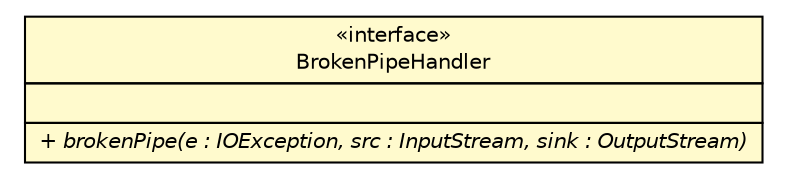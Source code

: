 #!/usr/local/bin/dot
#
# Class diagram 
# Generated by UMLGraph version R5_6 (http://www.umlgraph.org/)
#

digraph G {
	edge [fontname="Helvetica",fontsize=10,labelfontname="Helvetica",labelfontsize=10];
	node [fontname="Helvetica",fontsize=10,shape=plaintext];
	nodesep=0.25;
	ranksep=0.5;
	// sorcer.util.exec.ExecUtils.BrokenPipeHandler
	c229943 [label=<<table title="sorcer.util.exec.ExecUtils.BrokenPipeHandler" border="0" cellborder="1" cellspacing="0" cellpadding="2" port="p" bgcolor="lemonChiffon" href="./ExecUtils.BrokenPipeHandler.html">
		<tr><td><table border="0" cellspacing="0" cellpadding="1">
<tr><td align="center" balign="center"> &#171;interface&#187; </td></tr>
<tr><td align="center" balign="center"> BrokenPipeHandler </td></tr>
		</table></td></tr>
		<tr><td><table border="0" cellspacing="0" cellpadding="1">
<tr><td align="left" balign="left">  </td></tr>
		</table></td></tr>
		<tr><td><table border="0" cellspacing="0" cellpadding="1">
<tr><td align="left" balign="left"><font face="Helvetica-Oblique" point-size="10.0"> + brokenPipe(e : IOException, src : InputStream, sink : OutputStream) </font></td></tr>
		</table></td></tr>
		</table>>, URL="./ExecUtils.BrokenPipeHandler.html", fontname="Helvetica", fontcolor="black", fontsize=10.0];
}

